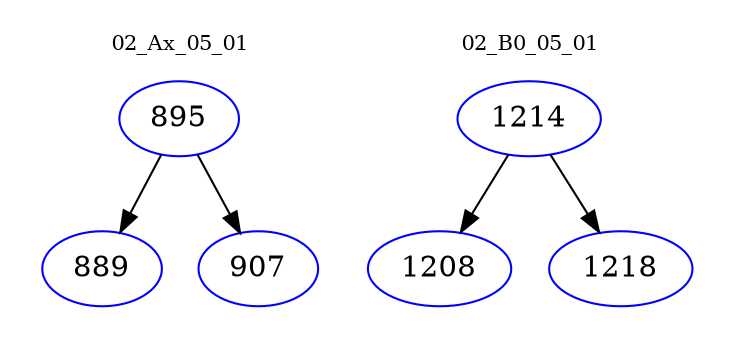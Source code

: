 digraph{
subgraph cluster_0 {
color = white
label = "02_Ax_05_01";
fontsize=10;
T0_895 [label="895", color="blue"]
T0_895 -> T0_889 [color="black"]
T0_889 [label="889", color="blue"]
T0_895 -> T0_907 [color="black"]
T0_907 [label="907", color="blue"]
}
subgraph cluster_1 {
color = white
label = "02_B0_05_01";
fontsize=10;
T1_1214 [label="1214", color="blue"]
T1_1214 -> T1_1208 [color="black"]
T1_1208 [label="1208", color="blue"]
T1_1214 -> T1_1218 [color="black"]
T1_1218 [label="1218", color="blue"]
}
}
